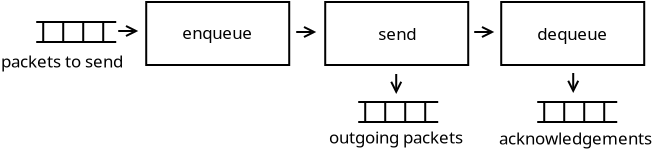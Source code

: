 <?xml version="1.0" encoding="UTF-8"?>
<dia:diagram xmlns:dia="http://www.lysator.liu.se/~alla/dia/">
  <dia:layer name="Background" visible="true" active="true">
    <dia:object type="Standard - Box" version="0" id="O0">
      <dia:attribute name="obj_pos">
        <dia:point val="18.381,5.635"/>
      </dia:attribute>
      <dia:attribute name="obj_bb">
        <dia:rectangle val="18.331,5.585;25.581,8.835"/>
      </dia:attribute>
      <dia:attribute name="elem_corner">
        <dia:point val="18.381,5.635"/>
      </dia:attribute>
      <dia:attribute name="elem_width">
        <dia:real val="7.15"/>
      </dia:attribute>
      <dia:attribute name="elem_height">
        <dia:real val="3.15"/>
      </dia:attribute>
      <dia:attribute name="border_width">
        <dia:real val="0.1"/>
      </dia:attribute>
      <dia:attribute name="show_background">
        <dia:boolean val="true"/>
      </dia:attribute>
    </dia:object>
    <dia:object type="Standard - Box" version="0" id="O1">
      <dia:attribute name="obj_pos">
        <dia:point val="27.331,5.635"/>
      </dia:attribute>
      <dia:attribute name="obj_bb">
        <dia:rectangle val="27.281,5.585;34.531,8.835"/>
      </dia:attribute>
      <dia:attribute name="elem_corner">
        <dia:point val="27.331,5.635"/>
      </dia:attribute>
      <dia:attribute name="elem_width">
        <dia:real val="7.15"/>
      </dia:attribute>
      <dia:attribute name="elem_height">
        <dia:real val="3.15"/>
      </dia:attribute>
      <dia:attribute name="show_background">
        <dia:boolean val="true"/>
      </dia:attribute>
    </dia:object>
    <dia:object type="Standard - Box" version="0" id="O2">
      <dia:attribute name="obj_pos">
        <dia:point val="36.131,5.635"/>
      </dia:attribute>
      <dia:attribute name="obj_bb">
        <dia:rectangle val="36.081,5.585;43.331,8.835"/>
      </dia:attribute>
      <dia:attribute name="elem_corner">
        <dia:point val="36.131,5.635"/>
      </dia:attribute>
      <dia:attribute name="elem_width">
        <dia:real val="7.15"/>
      </dia:attribute>
      <dia:attribute name="elem_height">
        <dia:real val="3.15"/>
      </dia:attribute>
      <dia:attribute name="show_background">
        <dia:boolean val="true"/>
      </dia:attribute>
    </dia:object>
    <dia:object type="Standard - Text" version="1" id="O3">
      <dia:attribute name="obj_pos">
        <dia:point val="20.181,7.485"/>
      </dia:attribute>
      <dia:attribute name="obj_bb">
        <dia:rectangle val="20.181,6.697;23.891,7.685"/>
      </dia:attribute>
      <dia:attribute name="text">
        <dia:composite type="text">
          <dia:attribute name="string">
            <dia:string>#enqueue#</dia:string>
          </dia:attribute>
          <dia:attribute name="font">
            <dia:font family="sans" style="0" name="Helvetica"/>
          </dia:attribute>
          <dia:attribute name="height">
            <dia:real val="1.058"/>
          </dia:attribute>
          <dia:attribute name="pos">
            <dia:point val="20.181,7.485"/>
          </dia:attribute>
          <dia:attribute name="color">
            <dia:color val="#000000"/>
          </dia:attribute>
          <dia:attribute name="alignment">
            <dia:enum val="0"/>
          </dia:attribute>
        </dia:composite>
      </dia:attribute>
      <dia:attribute name="valign">
        <dia:enum val="3"/>
      </dia:attribute>
    </dia:object>
    <dia:object type="Standard - Line" version="0" id="O4">
      <dia:attribute name="obj_pos">
        <dia:point val="16.981,7.085"/>
      </dia:attribute>
      <dia:attribute name="obj_bb">
        <dia:rectangle val="16.931,6.754;18.093,7.416"/>
      </dia:attribute>
      <dia:attribute name="conn_endpoints">
        <dia:point val="16.981,7.085"/>
        <dia:point val="17.981,7.085"/>
      </dia:attribute>
      <dia:attribute name="numcp">
        <dia:int val="1"/>
      </dia:attribute>
      <dia:attribute name="end_arrow">
        <dia:enum val="1"/>
      </dia:attribute>
      <dia:attribute name="end_arrow_length">
        <dia:real val="0.5"/>
      </dia:attribute>
      <dia:attribute name="end_arrow_width">
        <dia:real val="0.5"/>
      </dia:attribute>
    </dia:object>
    <dia:object type="Standard - Line" version="0" id="O5">
      <dia:attribute name="obj_pos">
        <dia:point val="25.881,7.135"/>
      </dia:attribute>
      <dia:attribute name="obj_bb">
        <dia:rectangle val="25.831,6.804;26.993,7.466"/>
      </dia:attribute>
      <dia:attribute name="conn_endpoints">
        <dia:point val="25.881,7.135"/>
        <dia:point val="26.881,7.135"/>
      </dia:attribute>
      <dia:attribute name="numcp">
        <dia:int val="1"/>
      </dia:attribute>
      <dia:attribute name="end_arrow">
        <dia:enum val="1"/>
      </dia:attribute>
      <dia:attribute name="end_arrow_length">
        <dia:real val="0.5"/>
      </dia:attribute>
      <dia:attribute name="end_arrow_width">
        <dia:real val="0.5"/>
      </dia:attribute>
    </dia:object>
    <dia:object type="Standard - Line" version="0" id="O6">
      <dia:attribute name="obj_pos">
        <dia:point val="34.781,7.135"/>
      </dia:attribute>
      <dia:attribute name="obj_bb">
        <dia:rectangle val="34.731,6.804;35.893,7.466"/>
      </dia:attribute>
      <dia:attribute name="conn_endpoints">
        <dia:point val="34.781,7.135"/>
        <dia:point val="35.781,7.135"/>
      </dia:attribute>
      <dia:attribute name="numcp">
        <dia:int val="1"/>
      </dia:attribute>
      <dia:attribute name="end_arrow">
        <dia:enum val="1"/>
      </dia:attribute>
      <dia:attribute name="end_arrow_length">
        <dia:real val="0.5"/>
      </dia:attribute>
      <dia:attribute name="end_arrow_width">
        <dia:real val="0.5"/>
      </dia:attribute>
    </dia:object>
    <dia:object type="Standard - Text" version="1" id="O7">
      <dia:attribute name="obj_pos">
        <dia:point val="29.981,7.535"/>
      </dia:attribute>
      <dia:attribute name="obj_bb">
        <dia:rectangle val="29.981,6.747;32.016,7.735"/>
      </dia:attribute>
      <dia:attribute name="text">
        <dia:composite type="text">
          <dia:attribute name="string">
            <dia:string>#send#</dia:string>
          </dia:attribute>
          <dia:attribute name="font">
            <dia:font family="sans" style="0" name="Helvetica"/>
          </dia:attribute>
          <dia:attribute name="height">
            <dia:real val="1.058"/>
          </dia:attribute>
          <dia:attribute name="pos">
            <dia:point val="29.981,7.535"/>
          </dia:attribute>
          <dia:attribute name="color">
            <dia:color val="#000000"/>
          </dia:attribute>
          <dia:attribute name="alignment">
            <dia:enum val="0"/>
          </dia:attribute>
        </dia:composite>
      </dia:attribute>
      <dia:attribute name="valign">
        <dia:enum val="3"/>
      </dia:attribute>
    </dia:object>
    <dia:object type="Standard - Text" version="1" id="O8">
      <dia:attribute name="obj_pos">
        <dia:point val="37.931,7.535"/>
      </dia:attribute>
      <dia:attribute name="obj_bb">
        <dia:rectangle val="37.931,6.747;41.641,7.735"/>
      </dia:attribute>
      <dia:attribute name="text">
        <dia:composite type="text">
          <dia:attribute name="string">
            <dia:string>#dequeue#</dia:string>
          </dia:attribute>
          <dia:attribute name="font">
            <dia:font family="sans" style="0" name="Helvetica"/>
          </dia:attribute>
          <dia:attribute name="height">
            <dia:real val="1.058"/>
          </dia:attribute>
          <dia:attribute name="pos">
            <dia:point val="37.931,7.535"/>
          </dia:attribute>
          <dia:attribute name="color">
            <dia:color val="#000000"/>
          </dia:attribute>
          <dia:attribute name="alignment">
            <dia:enum val="0"/>
          </dia:attribute>
        </dia:composite>
      </dia:attribute>
      <dia:attribute name="valign">
        <dia:enum val="3"/>
      </dia:attribute>
    </dia:object>
    <dia:object type="Standard - Line" version="0" id="O9">
      <dia:attribute name="obj_pos">
        <dia:point val="28.981,10.635"/>
      </dia:attribute>
      <dia:attribute name="obj_bb">
        <dia:rectangle val="28.931,10.585;33.031,10.685"/>
      </dia:attribute>
      <dia:attribute name="conn_endpoints">
        <dia:point val="28.981,10.635"/>
        <dia:point val="32.981,10.635"/>
      </dia:attribute>
      <dia:attribute name="numcp">
        <dia:int val="1"/>
      </dia:attribute>
    </dia:object>
    <dia:object type="Standard - Line" version="0" id="O10">
      <dia:attribute name="obj_pos">
        <dia:point val="28.981,11.635"/>
      </dia:attribute>
      <dia:attribute name="obj_bb">
        <dia:rectangle val="28.931,11.585;33.031,11.685"/>
      </dia:attribute>
      <dia:attribute name="conn_endpoints">
        <dia:point val="28.981,11.635"/>
        <dia:point val="32.981,11.635"/>
      </dia:attribute>
      <dia:attribute name="numcp">
        <dia:int val="1"/>
      </dia:attribute>
    </dia:object>
    <dia:object type="Standard - Line" version="0" id="O11">
      <dia:attribute name="obj_pos">
        <dia:point val="29.331,10.685"/>
      </dia:attribute>
      <dia:attribute name="obj_bb">
        <dia:rectangle val="29.281,10.635;29.381,11.735"/>
      </dia:attribute>
      <dia:attribute name="conn_endpoints">
        <dia:point val="29.331,10.685"/>
        <dia:point val="29.331,11.685"/>
      </dia:attribute>
      <dia:attribute name="numcp">
        <dia:int val="1"/>
      </dia:attribute>
    </dia:object>
    <dia:object type="Standard - Line" version="0" id="O12">
      <dia:attribute name="obj_pos">
        <dia:point val="30.331,10.685"/>
      </dia:attribute>
      <dia:attribute name="obj_bb">
        <dia:rectangle val="30.281,10.635;30.381,11.735"/>
      </dia:attribute>
      <dia:attribute name="conn_endpoints">
        <dia:point val="30.331,10.685"/>
        <dia:point val="30.331,11.685"/>
      </dia:attribute>
      <dia:attribute name="numcp">
        <dia:int val="1"/>
      </dia:attribute>
    </dia:object>
    <dia:object type="Standard - Line" version="0" id="O13">
      <dia:attribute name="obj_pos">
        <dia:point val="31.331,10.685"/>
      </dia:attribute>
      <dia:attribute name="obj_bb">
        <dia:rectangle val="31.281,10.635;31.381,11.735"/>
      </dia:attribute>
      <dia:attribute name="conn_endpoints">
        <dia:point val="31.331,10.685"/>
        <dia:point val="31.331,11.685"/>
      </dia:attribute>
      <dia:attribute name="numcp">
        <dia:int val="1"/>
      </dia:attribute>
    </dia:object>
    <dia:object type="Standard - Line" version="0" id="O14">
      <dia:attribute name="obj_pos">
        <dia:point val="32.331,10.685"/>
      </dia:attribute>
      <dia:attribute name="obj_bb">
        <dia:rectangle val="32.281,10.635;32.381,11.735"/>
      </dia:attribute>
      <dia:attribute name="conn_endpoints">
        <dia:point val="32.331,10.685"/>
        <dia:point val="32.331,11.685"/>
      </dia:attribute>
      <dia:attribute name="numcp">
        <dia:int val="1"/>
      </dia:attribute>
    </dia:object>
    <dia:object type="Standard - Line" version="0" id="O15">
      <dia:attribute name="obj_pos">
        <dia:point val="30.881,9.235"/>
      </dia:attribute>
      <dia:attribute name="obj_bb">
        <dia:rectangle val="30.55,9.185;31.212,10.347"/>
      </dia:attribute>
      <dia:attribute name="conn_endpoints">
        <dia:point val="30.881,9.235"/>
        <dia:point val="30.881,10.235"/>
      </dia:attribute>
      <dia:attribute name="numcp">
        <dia:int val="1"/>
      </dia:attribute>
      <dia:attribute name="end_arrow">
        <dia:enum val="1"/>
      </dia:attribute>
      <dia:attribute name="end_arrow_length">
        <dia:real val="0.5"/>
      </dia:attribute>
      <dia:attribute name="end_arrow_width">
        <dia:real val="0.5"/>
      </dia:attribute>
    </dia:object>
    <dia:object type="Standard - Line" version="0" id="O16">
      <dia:attribute name="obj_pos">
        <dia:point val="39.731,9.185"/>
      </dia:attribute>
      <dia:attribute name="obj_bb">
        <dia:rectangle val="39.4,9.135;40.062,10.297"/>
      </dia:attribute>
      <dia:attribute name="conn_endpoints">
        <dia:point val="39.731,9.185"/>
        <dia:point val="39.731,10.185"/>
      </dia:attribute>
      <dia:attribute name="numcp">
        <dia:int val="1"/>
      </dia:attribute>
      <dia:attribute name="end_arrow">
        <dia:enum val="1"/>
      </dia:attribute>
      <dia:attribute name="end_arrow_length">
        <dia:real val="0.5"/>
      </dia:attribute>
      <dia:attribute name="end_arrow_width">
        <dia:real val="0.5"/>
      </dia:attribute>
    </dia:object>
    <dia:object type="Standard - Line" version="0" id="O17">
      <dia:attribute name="obj_pos">
        <dia:point val="12.881,6.635"/>
      </dia:attribute>
      <dia:attribute name="obj_bb">
        <dia:rectangle val="12.831,6.585;16.931,6.685"/>
      </dia:attribute>
      <dia:attribute name="conn_endpoints">
        <dia:point val="12.881,6.635"/>
        <dia:point val="16.881,6.635"/>
      </dia:attribute>
      <dia:attribute name="numcp">
        <dia:int val="1"/>
      </dia:attribute>
    </dia:object>
    <dia:object type="Standard - Line" version="0" id="O18">
      <dia:attribute name="obj_pos">
        <dia:point val="12.881,7.635"/>
      </dia:attribute>
      <dia:attribute name="obj_bb">
        <dia:rectangle val="12.831,7.585;16.931,7.685"/>
      </dia:attribute>
      <dia:attribute name="conn_endpoints">
        <dia:point val="12.881,7.635"/>
        <dia:point val="16.881,7.635"/>
      </dia:attribute>
      <dia:attribute name="numcp">
        <dia:int val="1"/>
      </dia:attribute>
    </dia:object>
    <dia:object type="Standard - Line" version="0" id="O19">
      <dia:attribute name="obj_pos">
        <dia:point val="13.231,6.685"/>
      </dia:attribute>
      <dia:attribute name="obj_bb">
        <dia:rectangle val="13.181,6.635;13.281,7.735"/>
      </dia:attribute>
      <dia:attribute name="conn_endpoints">
        <dia:point val="13.231,6.685"/>
        <dia:point val="13.231,7.685"/>
      </dia:attribute>
      <dia:attribute name="numcp">
        <dia:int val="1"/>
      </dia:attribute>
    </dia:object>
    <dia:object type="Standard - Line" version="0" id="O20">
      <dia:attribute name="obj_pos">
        <dia:point val="14.231,6.685"/>
      </dia:attribute>
      <dia:attribute name="obj_bb">
        <dia:rectangle val="14.181,6.635;14.281,7.735"/>
      </dia:attribute>
      <dia:attribute name="conn_endpoints">
        <dia:point val="14.231,6.685"/>
        <dia:point val="14.231,7.685"/>
      </dia:attribute>
      <dia:attribute name="numcp">
        <dia:int val="1"/>
      </dia:attribute>
    </dia:object>
    <dia:object type="Standard - Line" version="0" id="O21">
      <dia:attribute name="obj_pos">
        <dia:point val="15.231,6.685"/>
      </dia:attribute>
      <dia:attribute name="obj_bb">
        <dia:rectangle val="15.181,6.635;15.281,7.735"/>
      </dia:attribute>
      <dia:attribute name="conn_endpoints">
        <dia:point val="15.231,6.685"/>
        <dia:point val="15.231,7.685"/>
      </dia:attribute>
      <dia:attribute name="numcp">
        <dia:int val="1"/>
      </dia:attribute>
    </dia:object>
    <dia:object type="Standard - Line" version="0" id="O22">
      <dia:attribute name="obj_pos">
        <dia:point val="16.231,6.685"/>
      </dia:attribute>
      <dia:attribute name="obj_bb">
        <dia:rectangle val="16.181,6.635;16.281,7.735"/>
      </dia:attribute>
      <dia:attribute name="conn_endpoints">
        <dia:point val="16.231,6.685"/>
        <dia:point val="16.231,7.685"/>
      </dia:attribute>
      <dia:attribute name="numcp">
        <dia:int val="1"/>
      </dia:attribute>
    </dia:object>
    <dia:object type="Standard - Line" version="0" id="O23">
      <dia:attribute name="obj_pos">
        <dia:point val="37.931,10.635"/>
      </dia:attribute>
      <dia:attribute name="obj_bb">
        <dia:rectangle val="37.881,10.585;41.981,10.685"/>
      </dia:attribute>
      <dia:attribute name="conn_endpoints">
        <dia:point val="37.931,10.635"/>
        <dia:point val="41.931,10.635"/>
      </dia:attribute>
      <dia:attribute name="numcp">
        <dia:int val="1"/>
      </dia:attribute>
    </dia:object>
    <dia:object type="Standard - Line" version="0" id="O24">
      <dia:attribute name="obj_pos">
        <dia:point val="37.931,11.635"/>
      </dia:attribute>
      <dia:attribute name="obj_bb">
        <dia:rectangle val="37.881,11.585;41.981,11.685"/>
      </dia:attribute>
      <dia:attribute name="conn_endpoints">
        <dia:point val="37.931,11.635"/>
        <dia:point val="41.931,11.635"/>
      </dia:attribute>
      <dia:attribute name="numcp">
        <dia:int val="1"/>
      </dia:attribute>
    </dia:object>
    <dia:object type="Standard - Line" version="0" id="O25">
      <dia:attribute name="obj_pos">
        <dia:point val="38.281,10.685"/>
      </dia:attribute>
      <dia:attribute name="obj_bb">
        <dia:rectangle val="38.231,10.635;38.331,11.735"/>
      </dia:attribute>
      <dia:attribute name="conn_endpoints">
        <dia:point val="38.281,10.685"/>
        <dia:point val="38.281,11.685"/>
      </dia:attribute>
      <dia:attribute name="numcp">
        <dia:int val="1"/>
      </dia:attribute>
    </dia:object>
    <dia:object type="Standard - Line" version="0" id="O26">
      <dia:attribute name="obj_pos">
        <dia:point val="39.281,10.685"/>
      </dia:attribute>
      <dia:attribute name="obj_bb">
        <dia:rectangle val="39.231,10.635;39.331,11.735"/>
      </dia:attribute>
      <dia:attribute name="conn_endpoints">
        <dia:point val="39.281,10.685"/>
        <dia:point val="39.281,11.685"/>
      </dia:attribute>
      <dia:attribute name="numcp">
        <dia:int val="1"/>
      </dia:attribute>
    </dia:object>
    <dia:object type="Standard - Line" version="0" id="O27">
      <dia:attribute name="obj_pos">
        <dia:point val="40.281,10.685"/>
      </dia:attribute>
      <dia:attribute name="obj_bb">
        <dia:rectangle val="40.231,10.635;40.331,11.735"/>
      </dia:attribute>
      <dia:attribute name="conn_endpoints">
        <dia:point val="40.281,10.685"/>
        <dia:point val="40.281,11.685"/>
      </dia:attribute>
      <dia:attribute name="numcp">
        <dia:int val="1"/>
      </dia:attribute>
    </dia:object>
    <dia:object type="Standard - Line" version="0" id="O28">
      <dia:attribute name="obj_pos">
        <dia:point val="41.281,10.685"/>
      </dia:attribute>
      <dia:attribute name="obj_bb">
        <dia:rectangle val="41.231,10.635;41.331,11.735"/>
      </dia:attribute>
      <dia:attribute name="conn_endpoints">
        <dia:point val="41.281,10.685"/>
        <dia:point val="41.281,11.685"/>
      </dia:attribute>
      <dia:attribute name="numcp">
        <dia:int val="1"/>
      </dia:attribute>
    </dia:object>
    <dia:object type="Standard - Text" version="1" id="O29">
      <dia:attribute name="obj_pos">
        <dia:point val="11.12,8.915"/>
      </dia:attribute>
      <dia:attribute name="obj_bb">
        <dia:rectangle val="11.12,8.127;17.82,9.115"/>
      </dia:attribute>
      <dia:attribute name="text">
        <dia:composite type="text">
          <dia:attribute name="string">
            <dia:string>#packets to send#</dia:string>
          </dia:attribute>
          <dia:attribute name="font">
            <dia:font family="sans" style="0" name="Helvetica"/>
          </dia:attribute>
          <dia:attribute name="height">
            <dia:real val="1.058"/>
          </dia:attribute>
          <dia:attribute name="pos">
            <dia:point val="11.12,8.915"/>
          </dia:attribute>
          <dia:attribute name="color">
            <dia:color val="#000000"/>
          </dia:attribute>
          <dia:attribute name="alignment">
            <dia:enum val="0"/>
          </dia:attribute>
        </dia:composite>
      </dia:attribute>
      <dia:attribute name="valign">
        <dia:enum val="3"/>
      </dia:attribute>
    </dia:object>
    <dia:object type="Standard - Text" version="1" id="O30">
      <dia:attribute name="obj_pos">
        <dia:point val="27.52,12.707"/>
      </dia:attribute>
      <dia:attribute name="obj_bb">
        <dia:rectangle val="27.52,11.92;34.818,12.908"/>
      </dia:attribute>
      <dia:attribute name="text">
        <dia:composite type="text">
          <dia:attribute name="string">
            <dia:string>#outgoing packets#</dia:string>
          </dia:attribute>
          <dia:attribute name="font">
            <dia:font family="sans" style="0" name="Helvetica"/>
          </dia:attribute>
          <dia:attribute name="height">
            <dia:real val="1.058"/>
          </dia:attribute>
          <dia:attribute name="pos">
            <dia:point val="27.52,12.707"/>
          </dia:attribute>
          <dia:attribute name="color">
            <dia:color val="#000000"/>
          </dia:attribute>
          <dia:attribute name="alignment">
            <dia:enum val="0"/>
          </dia:attribute>
        </dia:composite>
      </dia:attribute>
      <dia:attribute name="valign">
        <dia:enum val="3"/>
      </dia:attribute>
    </dia:object>
    <dia:object type="Standard - Text" version="1" id="O31">
      <dia:attribute name="obj_pos">
        <dia:point val="36.02,12.758"/>
      </dia:attribute>
      <dia:attribute name="obj_bb">
        <dia:rectangle val="36.02,11.97;44.248,12.957"/>
      </dia:attribute>
      <dia:attribute name="text">
        <dia:composite type="text">
          <dia:attribute name="string">
            <dia:string>#acknowledgements#</dia:string>
          </dia:attribute>
          <dia:attribute name="font">
            <dia:font family="sans" style="0" name="Helvetica"/>
          </dia:attribute>
          <dia:attribute name="height">
            <dia:real val="1.058"/>
          </dia:attribute>
          <dia:attribute name="pos">
            <dia:point val="36.02,12.758"/>
          </dia:attribute>
          <dia:attribute name="color">
            <dia:color val="#000000"/>
          </dia:attribute>
          <dia:attribute name="alignment">
            <dia:enum val="0"/>
          </dia:attribute>
        </dia:composite>
      </dia:attribute>
      <dia:attribute name="valign">
        <dia:enum val="3"/>
      </dia:attribute>
    </dia:object>
  </dia:layer>
</dia:diagram>
